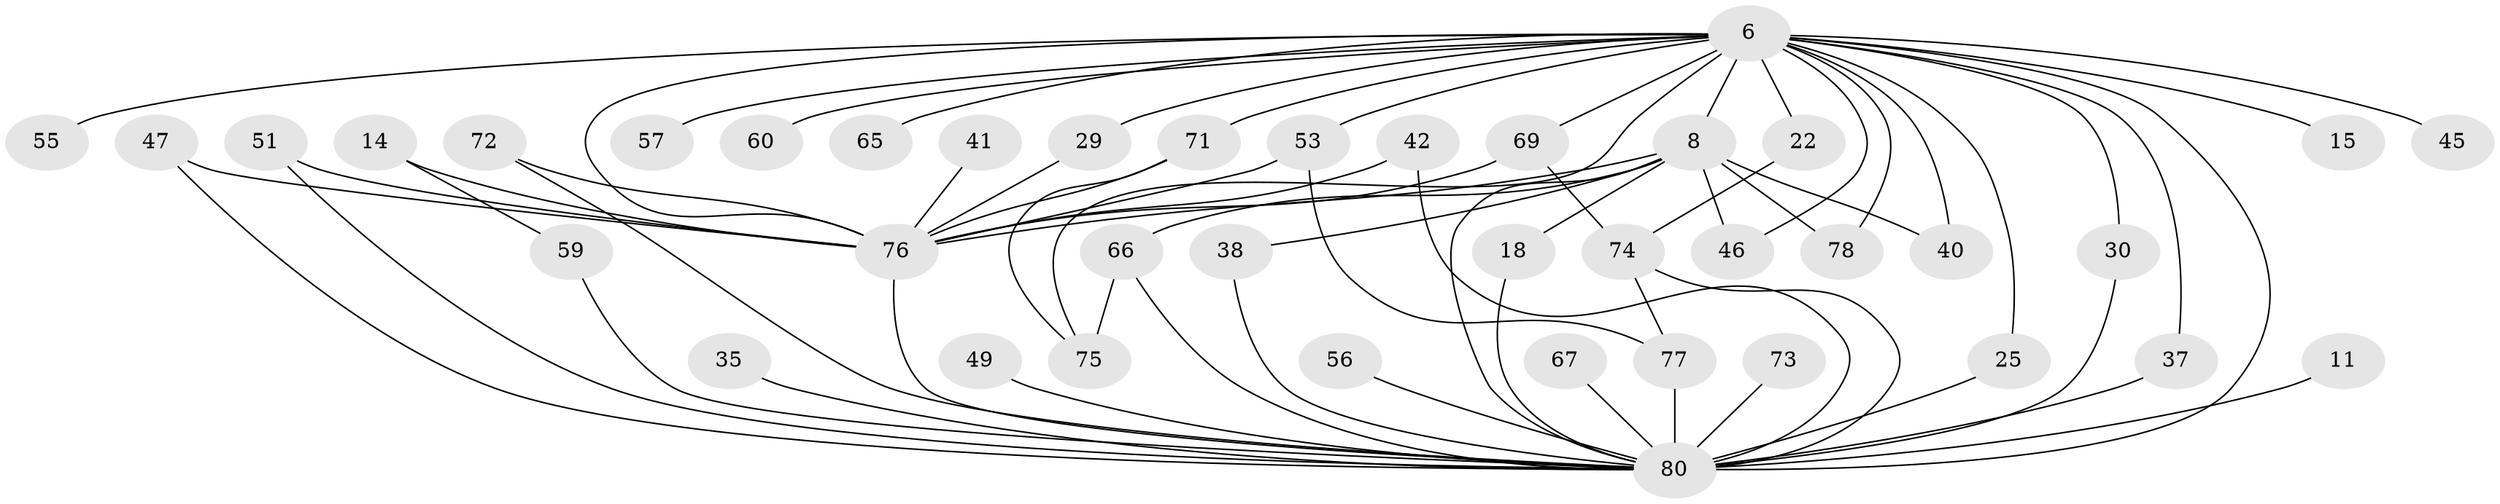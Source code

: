 // original degree distribution, {13: 0.025, 17: 0.025, 24: 0.0125, 28: 0.0125, 19: 0.0125, 20: 0.0125, 15: 0.0125, 18: 0.0125, 2: 0.5875, 6: 0.025, 8: 0.0125, 3: 0.15, 5: 0.05, 4: 0.05}
// Generated by graph-tools (version 1.1) at 2025/44/03/09/25 04:44:55]
// undirected, 40 vertices, 66 edges
graph export_dot {
graph [start="1"]
  node [color=gray90,style=filled];
  6 [super="+3+5"];
  8 [super="+1"];
  11;
  14;
  15;
  18;
  22;
  25;
  29;
  30;
  35;
  37;
  38;
  40;
  41;
  42;
  45;
  46;
  47 [super="+39"];
  49;
  51;
  53 [super="+44"];
  55;
  56;
  57;
  59;
  60;
  65;
  66 [super="+34"];
  67;
  69 [super="+52"];
  71 [super="+68"];
  72;
  73 [super="+43"];
  74 [super="+70"];
  75 [super="+61+33"];
  76 [super="+19+58+10"];
  77 [super="+27+64"];
  78;
  80 [super="+31+54+79+36+62+24"];
  6 -- 8 [weight=6];
  6 -- 22 [weight=2];
  6 -- 45 [weight=2];
  6 -- 55 [weight=2];
  6 -- 57 [weight=2];
  6 -- 65 [weight=2];
  6 -- 78;
  6 -- 75 [weight=4];
  6 -- 15;
  6 -- 40;
  6 -- 60 [weight=2];
  6 -- 69 [weight=2];
  6 -- 76 [weight=8];
  6 -- 80 [weight=21];
  6 -- 25;
  6 -- 29;
  6 -- 30;
  6 -- 37;
  6 -- 46;
  6 -- 71;
  6 -- 53 [weight=2];
  8 -- 40;
  8 -- 46;
  8 -- 38;
  8 -- 66 [weight=2];
  8 -- 78;
  8 -- 18;
  8 -- 80 [weight=7];
  8 -- 76 [weight=4];
  11 -- 80;
  14 -- 59;
  14 -- 76 [weight=2];
  18 -- 80;
  22 -- 74;
  25 -- 80;
  29 -- 76;
  30 -- 80;
  35 -- 80 [weight=2];
  37 -- 80;
  38 -- 80;
  41 -- 76 [weight=2];
  42 -- 80;
  42 -- 76;
  47 -- 80;
  47 -- 76 [weight=2];
  49 -- 80 [weight=2];
  51 -- 80;
  51 -- 76;
  53 -- 77;
  53 -- 76;
  56 -- 80;
  59 -- 80;
  66 -- 75;
  66 -- 80;
  67 -- 80 [weight=2];
  69 -- 74;
  69 -- 76;
  71 -- 75;
  71 -- 76;
  72 -- 80;
  72 -- 76;
  73 -- 80 [weight=3];
  74 -- 80;
  74 -- 77;
  76 -- 80 [weight=10];
  77 -- 80 [weight=5];
}
